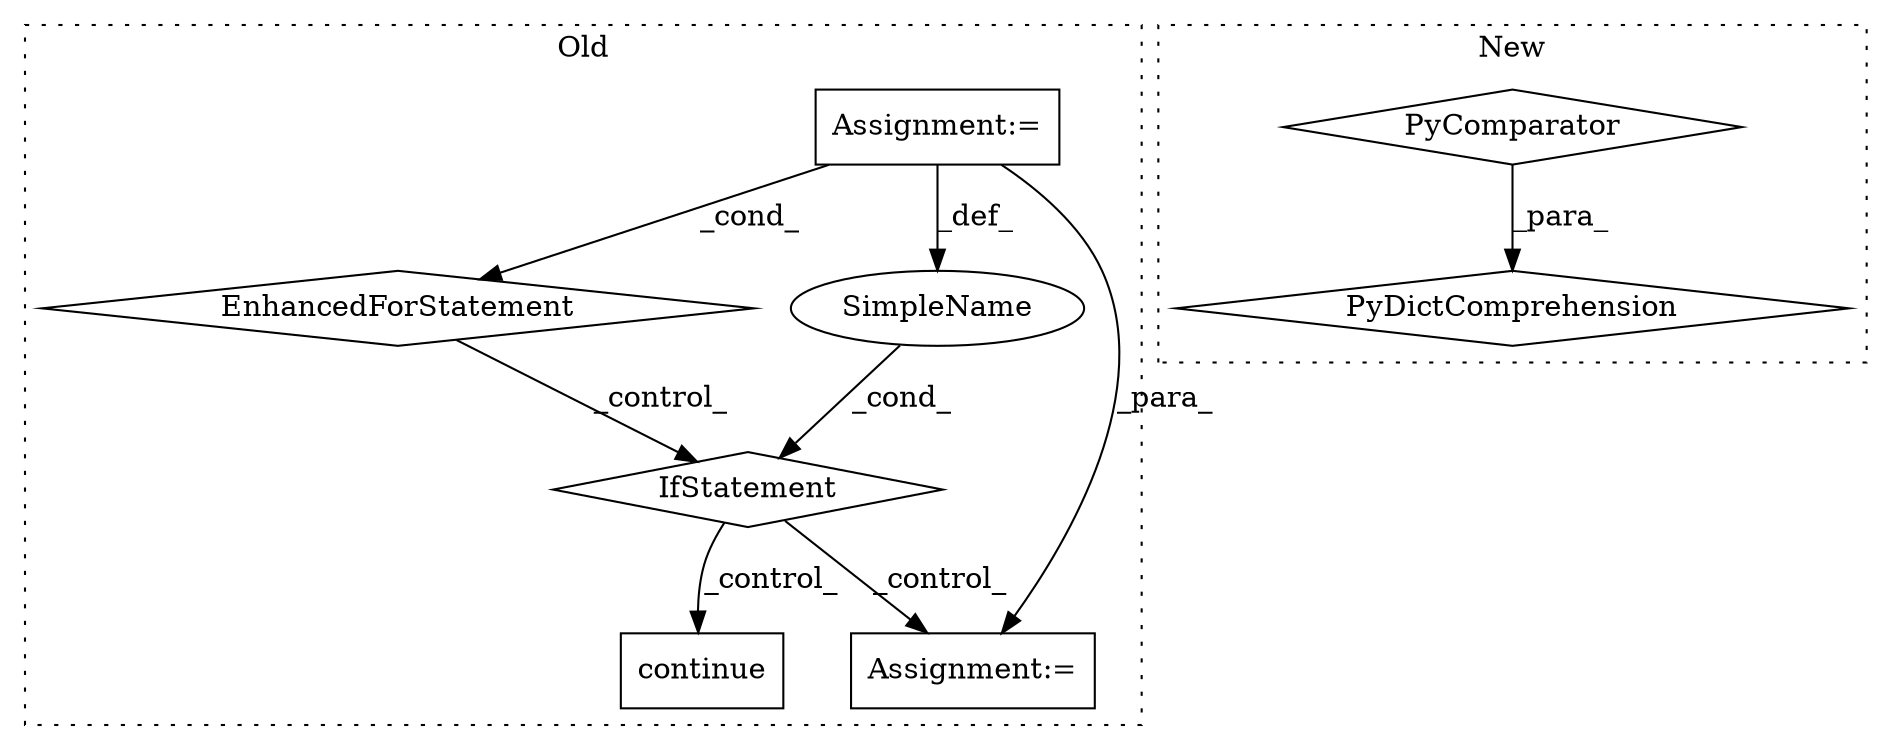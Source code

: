 digraph G {
subgraph cluster0 {
1 [label="continue" a="18" s="6475" l="9" shape="box"];
3 [label="IfStatement" a="25" s="6433,6463" l="10,2" shape="diamond"];
4 [label="EnhancedForStatement" a="70" s="6324,6423" l="65,2" shape="diamond"];
5 [label="SimpleName" a="42" s="" l="" shape="ellipse"];
7 [label="Assignment:=" a="7" s="6637" l="1" shape="box"];
8 [label="Assignment:=" a="7" s="6281" l="1" shape="box"];
label = "Old";
style="dotted";
}
subgraph cluster1 {
2 [label="PyDictComprehension" a="110" s="5006" l="157" shape="diamond"];
6 [label="PyComparator" a="113" s="5104" l="51" shape="diamond"];
label = "New";
style="dotted";
}
3 -> 1 [label="_control_"];
3 -> 7 [label="_control_"];
4 -> 3 [label="_control_"];
5 -> 3 [label="_cond_"];
6 -> 2 [label="_para_"];
8 -> 4 [label="_cond_"];
8 -> 5 [label="_def_"];
8 -> 7 [label="_para_"];
}
